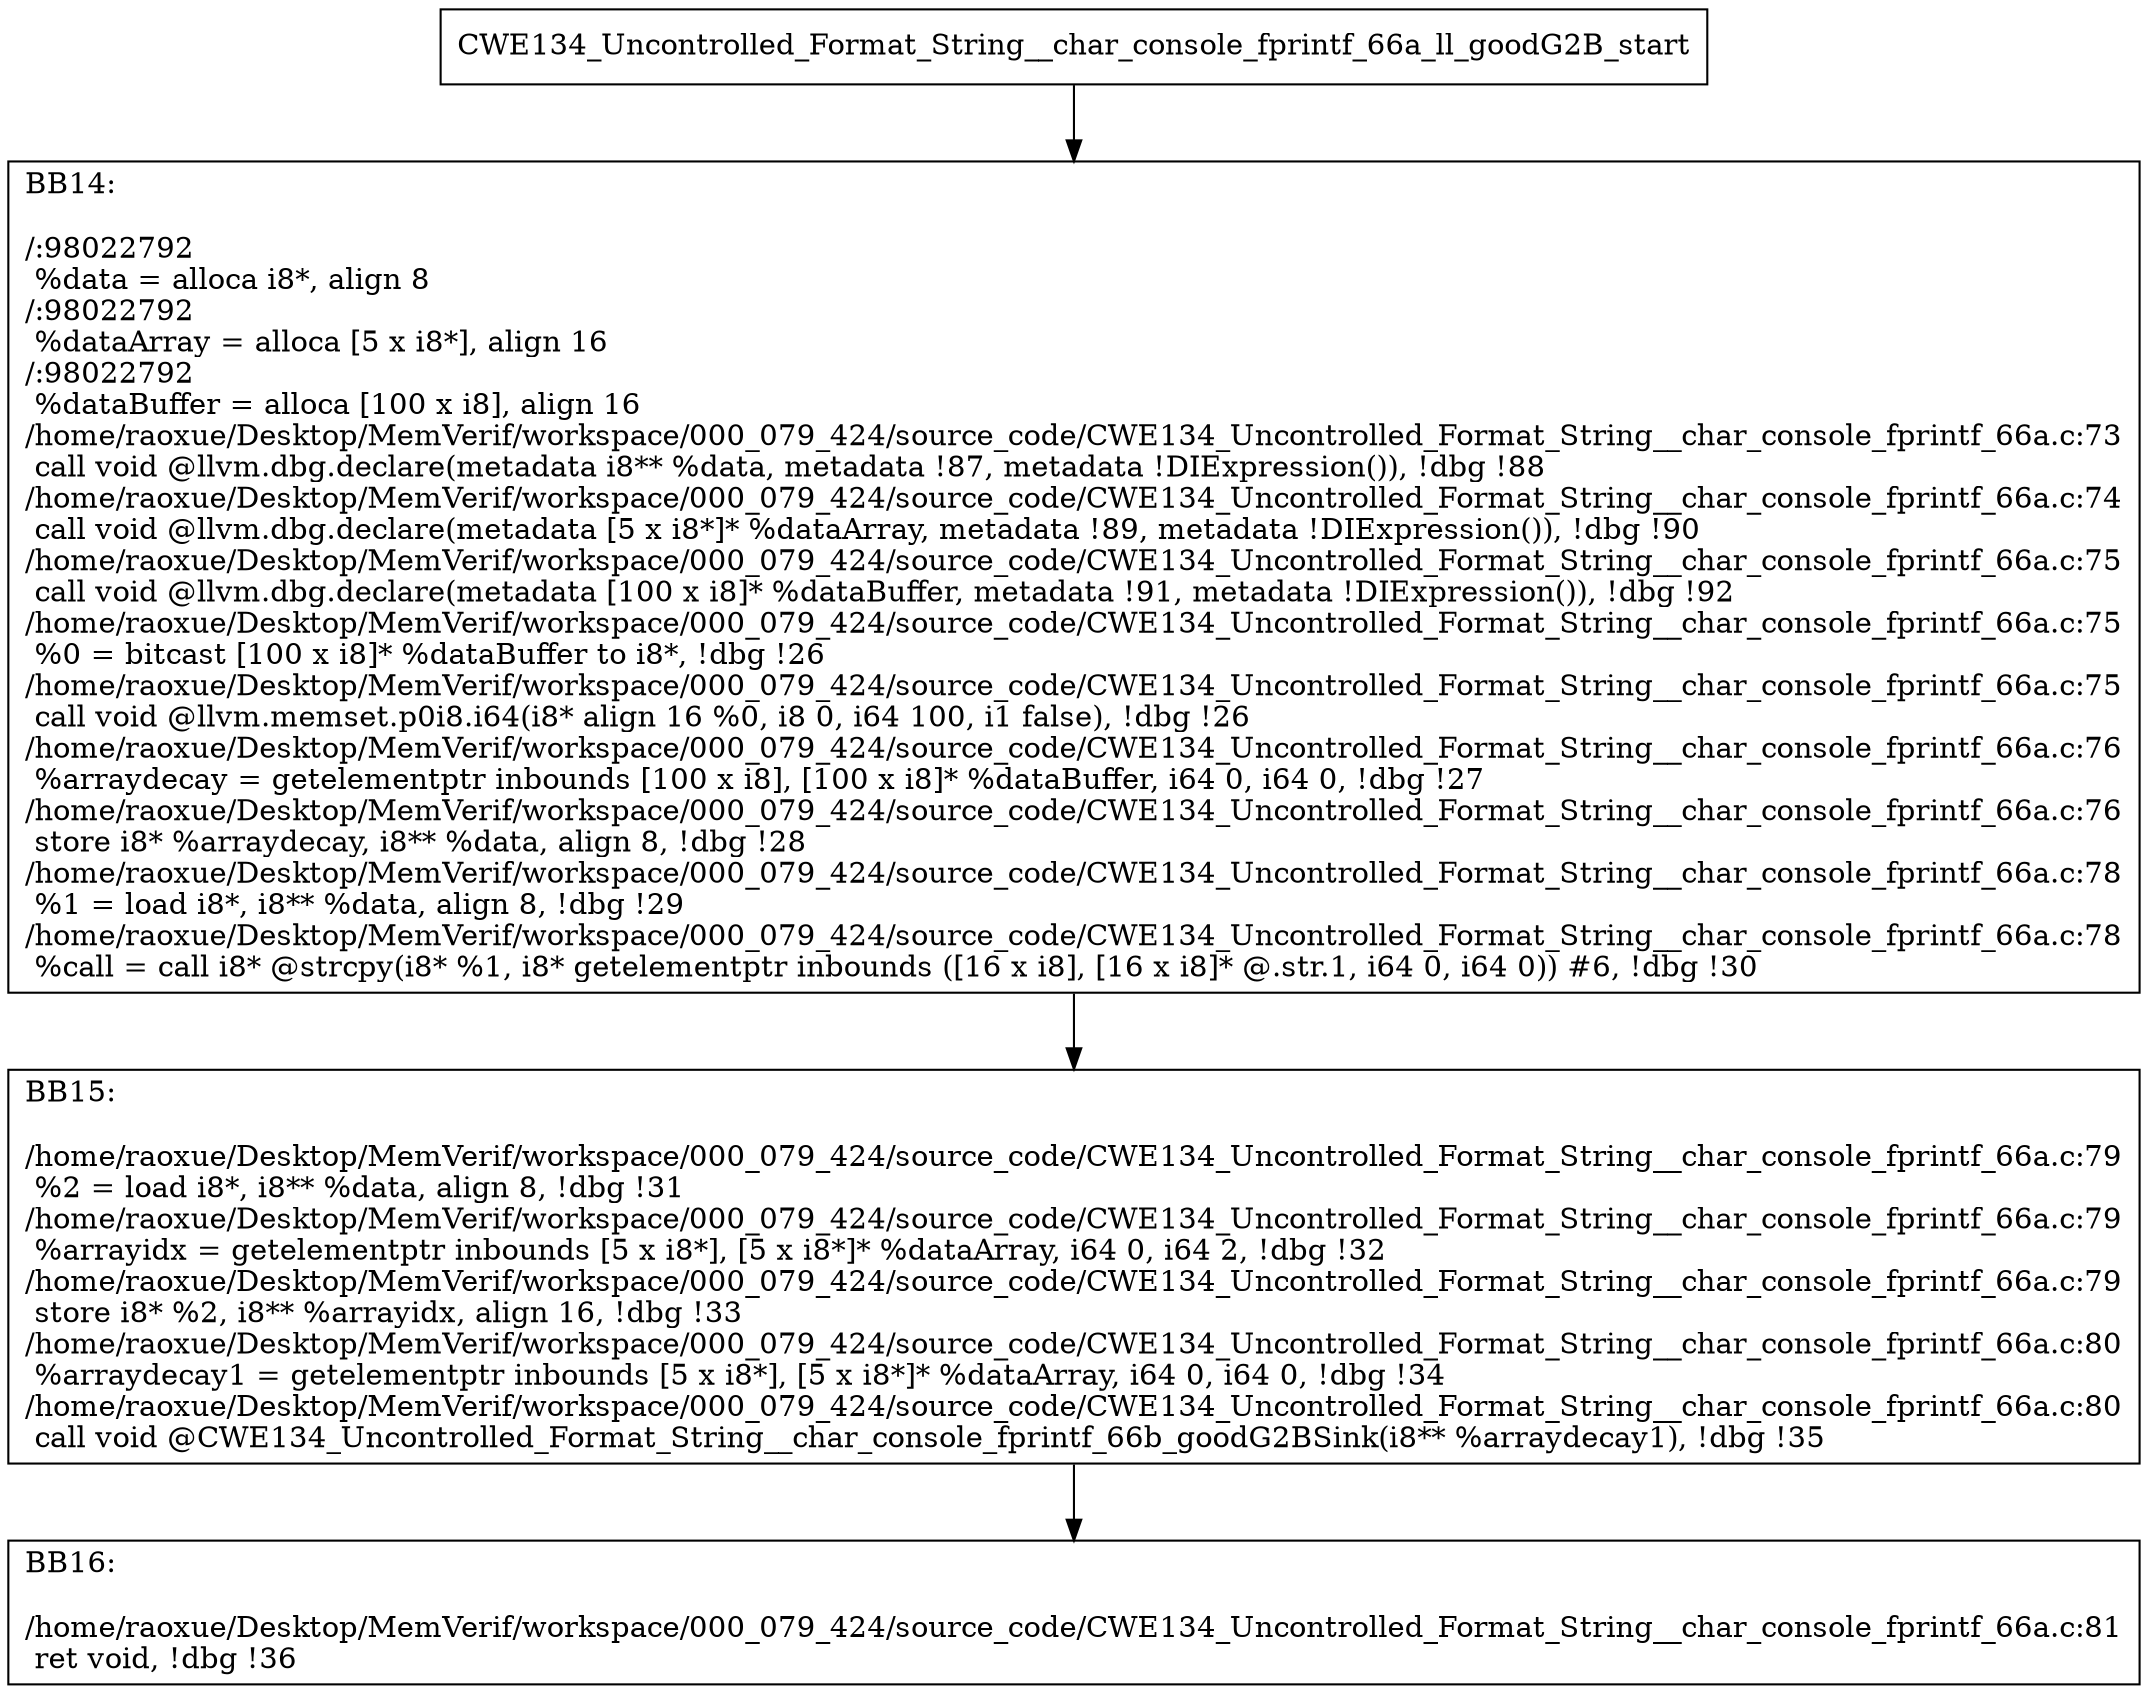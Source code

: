 digraph "CFG for'CWE134_Uncontrolled_Format_String__char_console_fprintf_66a_ll_goodG2B' function" {
	BBCWE134_Uncontrolled_Format_String__char_console_fprintf_66a_ll_goodG2B_start[shape=record,label="{CWE134_Uncontrolled_Format_String__char_console_fprintf_66a_ll_goodG2B_start}"];
	BBCWE134_Uncontrolled_Format_String__char_console_fprintf_66a_ll_goodG2B_start-> CWE134_Uncontrolled_Format_String__char_console_fprintf_66a_ll_goodG2BBB14;
	CWE134_Uncontrolled_Format_String__char_console_fprintf_66a_ll_goodG2BBB14 [shape=record, label="{BB14:\l\l/:98022792\l
  %data = alloca i8*, align 8\l
/:98022792\l
  %dataArray = alloca [5 x i8*], align 16\l
/:98022792\l
  %dataBuffer = alloca [100 x i8], align 16\l
/home/raoxue/Desktop/MemVerif/workspace/000_079_424/source_code/CWE134_Uncontrolled_Format_String__char_console_fprintf_66a.c:73\l
  call void @llvm.dbg.declare(metadata i8** %data, metadata !87, metadata !DIExpression()), !dbg !88\l
/home/raoxue/Desktop/MemVerif/workspace/000_079_424/source_code/CWE134_Uncontrolled_Format_String__char_console_fprintf_66a.c:74\l
  call void @llvm.dbg.declare(metadata [5 x i8*]* %dataArray, metadata !89, metadata !DIExpression()), !dbg !90\l
/home/raoxue/Desktop/MemVerif/workspace/000_079_424/source_code/CWE134_Uncontrolled_Format_String__char_console_fprintf_66a.c:75\l
  call void @llvm.dbg.declare(metadata [100 x i8]* %dataBuffer, metadata !91, metadata !DIExpression()), !dbg !92\l
/home/raoxue/Desktop/MemVerif/workspace/000_079_424/source_code/CWE134_Uncontrolled_Format_String__char_console_fprintf_66a.c:75\l
  %0 = bitcast [100 x i8]* %dataBuffer to i8*, !dbg !26\l
/home/raoxue/Desktop/MemVerif/workspace/000_079_424/source_code/CWE134_Uncontrolled_Format_String__char_console_fprintf_66a.c:75\l
  call void @llvm.memset.p0i8.i64(i8* align 16 %0, i8 0, i64 100, i1 false), !dbg !26\l
/home/raoxue/Desktop/MemVerif/workspace/000_079_424/source_code/CWE134_Uncontrolled_Format_String__char_console_fprintf_66a.c:76\l
  %arraydecay = getelementptr inbounds [100 x i8], [100 x i8]* %dataBuffer, i64 0, i64 0, !dbg !27\l
/home/raoxue/Desktop/MemVerif/workspace/000_079_424/source_code/CWE134_Uncontrolled_Format_String__char_console_fprintf_66a.c:76\l
  store i8* %arraydecay, i8** %data, align 8, !dbg !28\l
/home/raoxue/Desktop/MemVerif/workspace/000_079_424/source_code/CWE134_Uncontrolled_Format_String__char_console_fprintf_66a.c:78\l
  %1 = load i8*, i8** %data, align 8, !dbg !29\l
/home/raoxue/Desktop/MemVerif/workspace/000_079_424/source_code/CWE134_Uncontrolled_Format_String__char_console_fprintf_66a.c:78\l
  %call = call i8* @strcpy(i8* %1, i8* getelementptr inbounds ([16 x i8], [16 x i8]* @.str.1, i64 0, i64 0)) #6, !dbg !30\l
}"];
	CWE134_Uncontrolled_Format_String__char_console_fprintf_66a_ll_goodG2BBB14-> CWE134_Uncontrolled_Format_String__char_console_fprintf_66a_ll_goodG2BBB15;
	CWE134_Uncontrolled_Format_String__char_console_fprintf_66a_ll_goodG2BBB15 [shape=record, label="{BB15:\l\l/home/raoxue/Desktop/MemVerif/workspace/000_079_424/source_code/CWE134_Uncontrolled_Format_String__char_console_fprintf_66a.c:79\l
  %2 = load i8*, i8** %data, align 8, !dbg !31\l
/home/raoxue/Desktop/MemVerif/workspace/000_079_424/source_code/CWE134_Uncontrolled_Format_String__char_console_fprintf_66a.c:79\l
  %arrayidx = getelementptr inbounds [5 x i8*], [5 x i8*]* %dataArray, i64 0, i64 2, !dbg !32\l
/home/raoxue/Desktop/MemVerif/workspace/000_079_424/source_code/CWE134_Uncontrolled_Format_String__char_console_fprintf_66a.c:79\l
  store i8* %2, i8** %arrayidx, align 16, !dbg !33\l
/home/raoxue/Desktop/MemVerif/workspace/000_079_424/source_code/CWE134_Uncontrolled_Format_String__char_console_fprintf_66a.c:80\l
  %arraydecay1 = getelementptr inbounds [5 x i8*], [5 x i8*]* %dataArray, i64 0, i64 0, !dbg !34\l
/home/raoxue/Desktop/MemVerif/workspace/000_079_424/source_code/CWE134_Uncontrolled_Format_String__char_console_fprintf_66a.c:80\l
  call void @CWE134_Uncontrolled_Format_String__char_console_fprintf_66b_goodG2BSink(i8** %arraydecay1), !dbg !35\l
}"];
	CWE134_Uncontrolled_Format_String__char_console_fprintf_66a_ll_goodG2BBB15-> CWE134_Uncontrolled_Format_String__char_console_fprintf_66a_ll_goodG2BBB16;
	CWE134_Uncontrolled_Format_String__char_console_fprintf_66a_ll_goodG2BBB16 [shape=record, label="{BB16:\l\l/home/raoxue/Desktop/MemVerif/workspace/000_079_424/source_code/CWE134_Uncontrolled_Format_String__char_console_fprintf_66a.c:81\l
  ret void, !dbg !36\l
}"];
}
